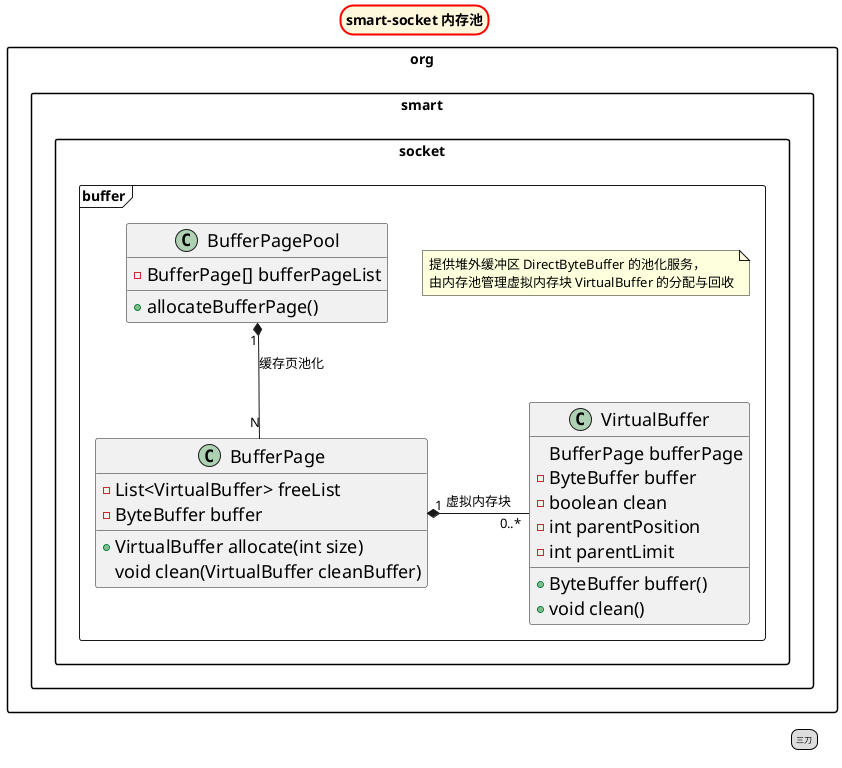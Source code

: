 @startuml

skinparam packageStyle rectangle
skinparam ClassFontSize 20
skinparam ClassAttributeFontSize 18
skinparam titleBorderRoundCorner 26
'skinparam PackageFontSize 38
skinparam titleBorderThickness 2
skinparam titleBorderColor red
skinparam titleBackgroundColor Cornsilk
skinparam LegendFontSize 8
title smart-socket 内存池

package org.smart.socket.buffer <<Frame>> {

note "提供堆外缓冲区 DirectByteBuffer 的池化服务，\n由内存池管理虚拟内存块 VirtualBuffer 的分配与回收" as tip

class BufferPage {
 - List<VirtualBuffer> freeList
 - ByteBuffer buffer
 + VirtualBuffer allocate(int size)
 void clean(VirtualBuffer cleanBuffer)
}


class BufferPagePool {
- BufferPage[] bufferPageList
'- int cursor
+ allocateBufferPage()
}


class VirtualBuffer{
   BufferPage bufferPage
   - ByteBuffer buffer
   - boolean clean
   - int parentPosition
   - int parentLimit

   + ByteBuffer buffer()
   + void clean()
}

BufferPagePool "1" *--  "N" BufferPage : 缓存页池化
BufferPage "1" *- "0..*" VirtualBuffer : 虚拟内存块
}
'org.smart.socket +-- org.smart.socket.transport

'org.smart.socket.transport +-- org.smart.socket.buffer

legend right
  三刀
endlegend

@enduml